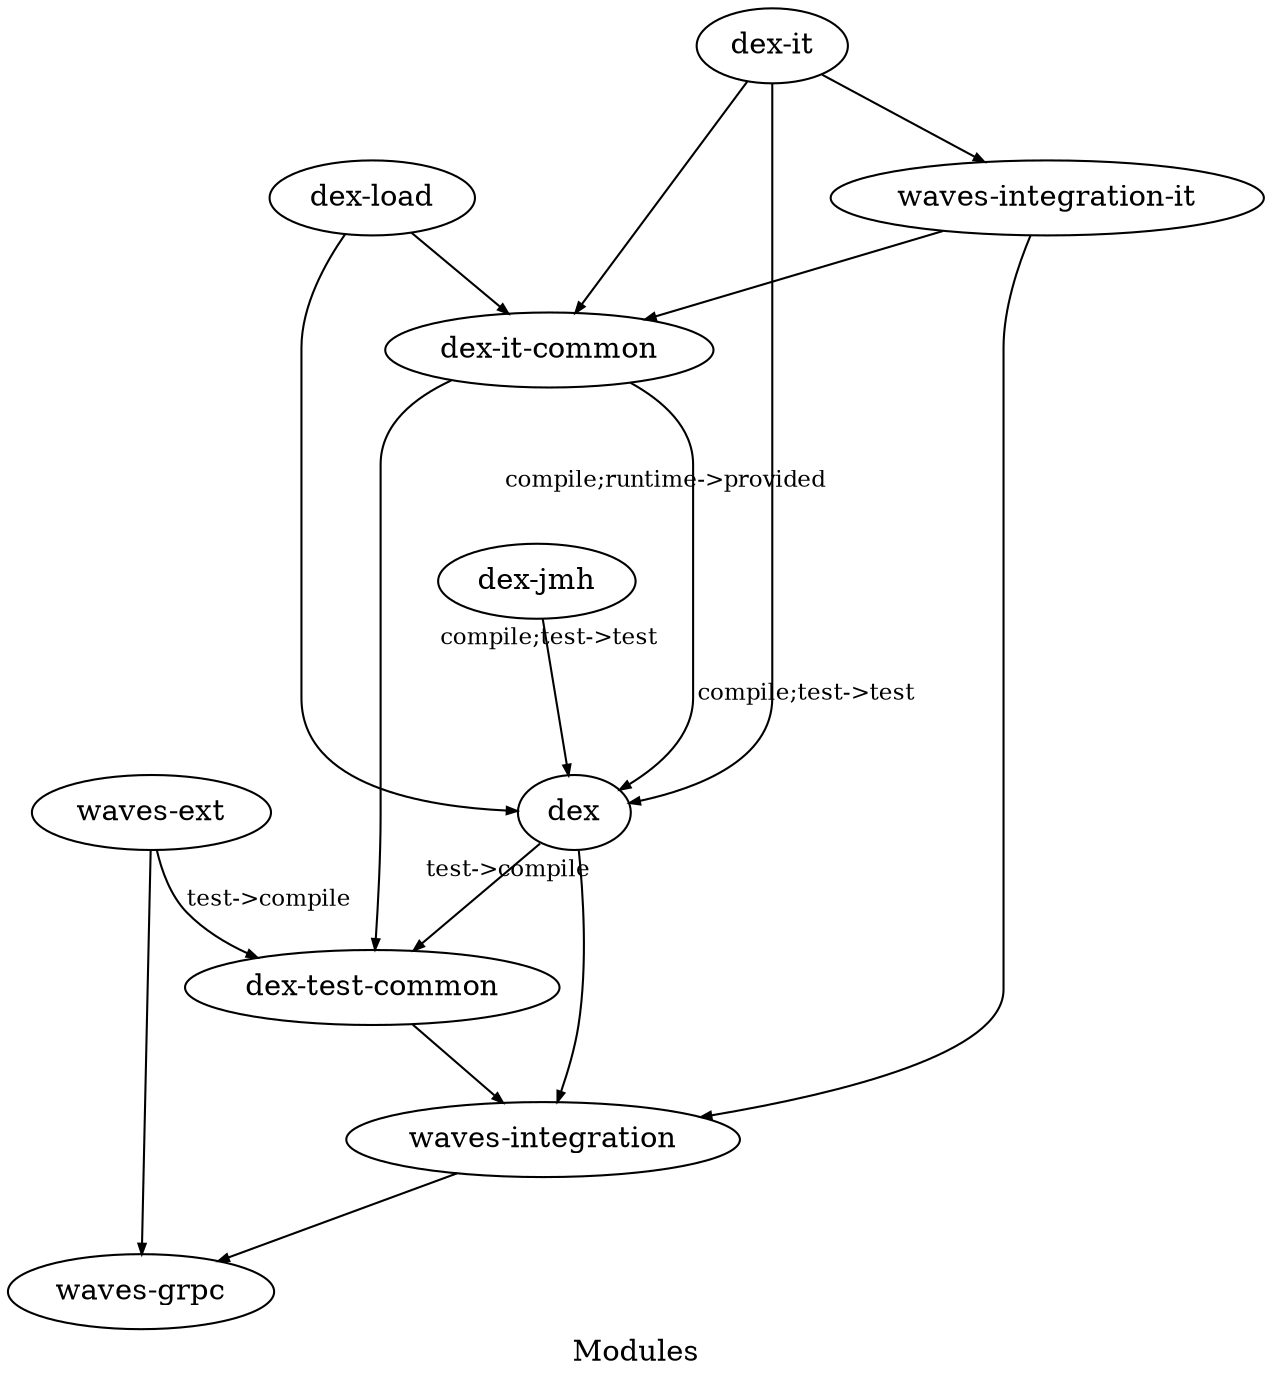 // @formatter:off
digraph G {
  graph [label = "Modules"]
  edge [fontsize = 11, arrowsize = 0.5]

  dtc [label="dex-test-common"]
  dex
  dic [label="dex-it-common"]
  di [label="dex-it"]
  dl [label="dex-load"]
  wg [label="waves-grpc"]
  we [label="waves-ext"]
  wi [label="waves-integration"]
  wit [label="waves-integration-it"]
  dj [label="dex-jmh"]

  dtc -> wi

  dex -> wi
  dex -> dtc[taillabel="test->compile", labeldistance=2, labelangle=0]

  dic -> dex[taillabel="compile;runtime->provided", minlen = 4, labeldistance = 5, labelangle=-40]
  dic -> dtc

  di -> dex[headlabel="compile;test->test", labeldistance = 10, labelangle = 20]
  di -> wit,dic

  dl -> dex,dic

  we -> wg
  we -> dtc[label="test->compile"]

  wi -> wg

  wit -> wi,dic

  dj -> dex[taillabel="compile;test->test", minlen = 2, labelangle=10]
}
